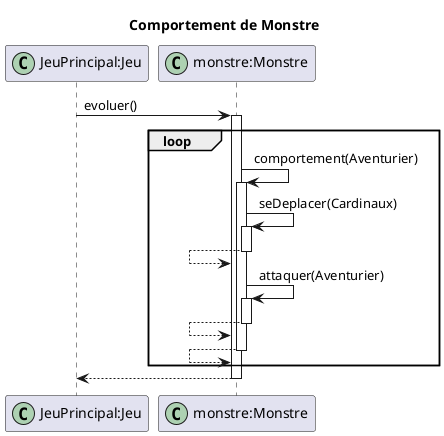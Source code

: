 @startuml 
title Comportement de Monstre 
participant "JeuPrincipal:Jeu" as jeu << (C,#ADD1B2) >>
participant "monstre:Monstre" as monstre << (C,#ADD1B2) >>

jeu -> monstre : evoluer()
loop
activate monstre
monstre -> monstre: comportement(Aventurier)
activate monstre
monstre -> monstre: seDeplacer(Cardinaux)
activate monstre
monstre <-- monstre 
deactivate monstre
monstre -> monstre: attaquer(Aventurier)
activate monstre
monstre <-- monstre
deactivate monstre
monstre <-- monstre
deactivate monstre
end
jeu <-- monstre
deactivate monstre


@enduml